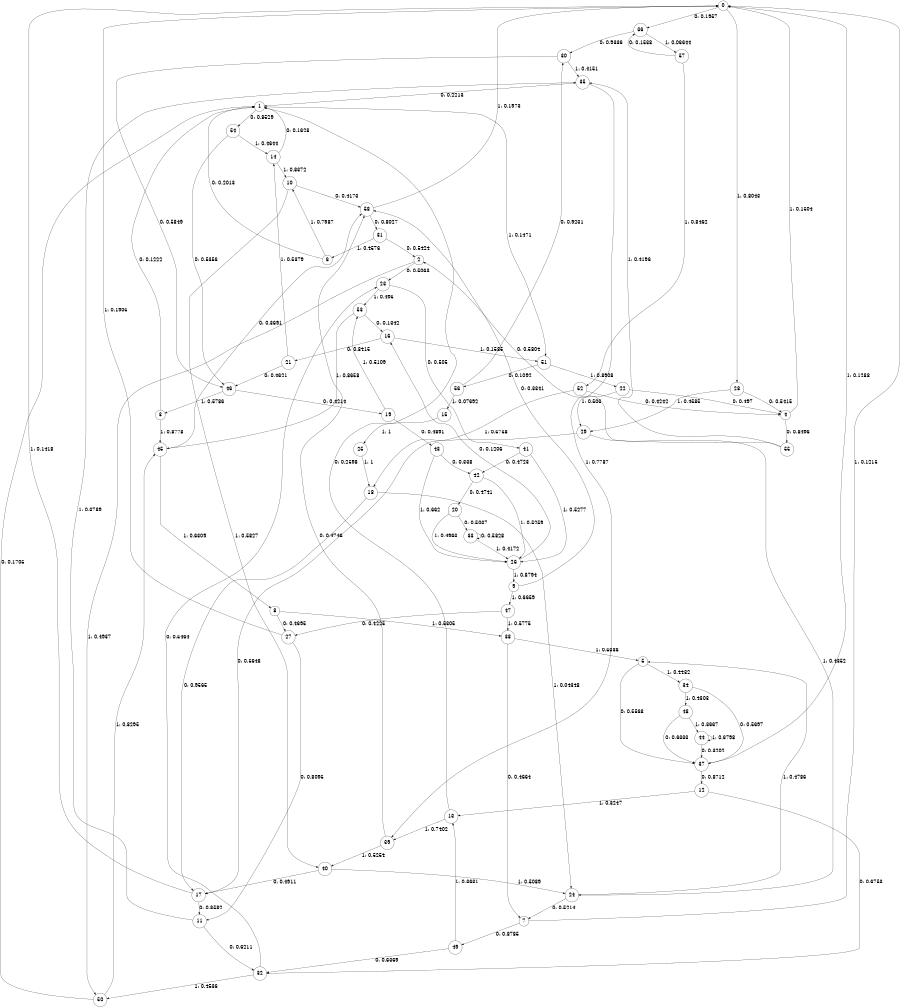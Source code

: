 digraph "ch22randomL8" {
size = "6,8.5";
ratio = "fill";
node [shape = circle];
node [fontsize = 24];
edge [fontsize = 24];
0 -> 36 [label = "0: 0.1957   "];
0 -> 28 [label = "1: 0.8043   "];
1 -> 54 [label = "0: 0.8529   "];
1 -> 51 [label = "1: 0.1471   "];
2 -> 23 [label = "0: 0.5063   "];
2 -> 50 [label = "1: 0.4937   "];
3 -> 1 [label = "0: 0.1222   "];
3 -> 45 [label = "1: 0.8778   "];
4 -> 55 [label = "0: 0.8496   "];
4 -> 0 [label = "1: 0.1504   "];
5 -> 37 [label = "0: 0.5568   "];
5 -> 34 [label = "1: 0.4432   "];
6 -> 1 [label = "0: 0.2013   "];
6 -> 10 [label = "1: 0.7987   "];
7 -> 49 [label = "0: 0.8785   "];
7 -> 0 [label = "1: 0.1215   "];
8 -> 27 [label = "0: 0.4695   "];
8 -> 38 [label = "1: 0.5305   "];
9 -> 58 [label = "0: 0.3341   "];
9 -> 47 [label = "1: 0.6659   "];
10 -> 58 [label = "0: 0.4173   "];
10 -> 40 [label = "1: 0.5827   "];
11 -> 32 [label = "0: 0.6211   "];
11 -> 35 [label = "1: 0.3789   "];
12 -> 32 [label = "0: 0.6753   "];
12 -> 13 [label = "1: 0.3247   "];
13 -> 1 [label = "0: 0.2598   "];
13 -> 39 [label = "1: 0.7402   "];
14 -> 1 [label = "0: 0.1628   "];
14 -> 10 [label = "1: 0.8372   "];
15 -> 25 [label = "1: 1        "];
16 -> 21 [label = "0: 0.8415   "];
16 -> 51 [label = "1: 0.1585   "];
17 -> 11 [label = "0: 0.8582   "];
17 -> 0 [label = "1: 0.1418   "];
18 -> 17 [label = "0: 0.9565   "];
18 -> 24 [label = "1: 0.04348  "];
19 -> 43 [label = "0: 0.4891   "];
19 -> 53 [label = "1: 0.5109   "];
20 -> 33 [label = "0: 0.5037   "];
20 -> 26 [label = "1: 0.4963   "];
21 -> 46 [label = "0: 0.4621   "];
21 -> 14 [label = "1: 0.5379   "];
22 -> 4 [label = "0: 0.497    "];
22 -> 29 [label = "1: 0.503    "];
23 -> 41 [label = "0: 0.505    "];
23 -> 53 [label = "1: 0.495    "];
24 -> 7 [label = "0: 0.5214   "];
24 -> 5 [label = "1: 0.4786   "];
25 -> 18 [label = "1: 1        "];
26 -> 16 [label = "0: 0.1206   "];
26 -> 9 [label = "1: 0.8794   "];
27 -> 11 [label = "0: 0.8095   "];
27 -> 0 [label = "1: 0.1905   "];
28 -> 4 [label = "0: 0.5415   "];
28 -> 29 [label = "1: 0.4585   "];
29 -> 17 [label = "0: 0.5648   "];
29 -> 24 [label = "1: 0.4352   "];
30 -> 46 [label = "0: 0.5849   "];
30 -> 35 [label = "1: 0.4151   "];
31 -> 2 [label = "0: 0.5424   "];
31 -> 6 [label = "1: 0.4576   "];
32 -> 23 [label = "0: 0.5464   "];
32 -> 50 [label = "1: 0.4536   "];
33 -> 33 [label = "0: 0.5828   "];
33 -> 26 [label = "1: 0.4172   "];
34 -> 37 [label = "0: 0.5697   "];
34 -> 48 [label = "1: 0.4303   "];
35 -> 1 [label = "0: 0.2213   "];
35 -> 39 [label = "1: 0.7787   "];
36 -> 30 [label = "0: 0.9336   "];
36 -> 57 [label = "1: 0.06644  "];
37 -> 12 [label = "0: 0.8712   "];
37 -> 0 [label = "1: 0.1288   "];
38 -> 7 [label = "0: 0.4664   "];
38 -> 5 [label = "1: 0.5336   "];
39 -> 58 [label = "0: 0.4746   "];
39 -> 40 [label = "1: 0.5254   "];
40 -> 17 [label = "0: 0.4911   "];
40 -> 24 [label = "1: 0.5089   "];
41 -> 42 [label = "0: 0.4723   "];
41 -> 26 [label = "1: 0.5277   "];
42 -> 20 [label = "0: 0.4741   "];
42 -> 26 [label = "1: 0.5259   "];
43 -> 42 [label = "0: 0.338    "];
43 -> 26 [label = "1: 0.662    "];
44 -> 37 [label = "0: 0.3202   "];
44 -> 44 [label = "1: 0.6798   "];
45 -> 58 [label = "0: 0.3691   "];
45 -> 8 [label = "1: 0.6309   "];
46 -> 19 [label = "0: 0.4214   "];
46 -> 3 [label = "1: 0.5786   "];
47 -> 27 [label = "0: 0.4225   "];
47 -> 38 [label = "1: 0.5775   "];
48 -> 37 [label = "0: 0.6333   "];
48 -> 44 [label = "1: 0.3667   "];
49 -> 32 [label = "0: 0.6369   "];
49 -> 13 [label = "1: 0.3631   "];
50 -> 1 [label = "0: 0.1705   "];
50 -> 45 [label = "1: 0.8295   "];
51 -> 56 [label = "0: 0.1092   "];
51 -> 22 [label = "1: 0.8908   "];
52 -> 4 [label = "0: 0.4242   "];
52 -> 18 [label = "1: 0.5758   "];
53 -> 16 [label = "0: 0.1342   "];
53 -> 45 [label = "1: 0.8658   "];
54 -> 46 [label = "0: 0.5356   "];
54 -> 14 [label = "1: 0.4644   "];
55 -> 2 [label = "0: 0.5804   "];
55 -> 35 [label = "1: 0.4196   "];
56 -> 30 [label = "0: 0.9231   "];
56 -> 15 [label = "1: 0.07692  "];
57 -> 36 [label = "0: 0.1538   "];
57 -> 52 [label = "1: 0.8462   "];
58 -> 31 [label = "0: 0.8027   "];
58 -> 0 [label = "1: 0.1973   "];
}
